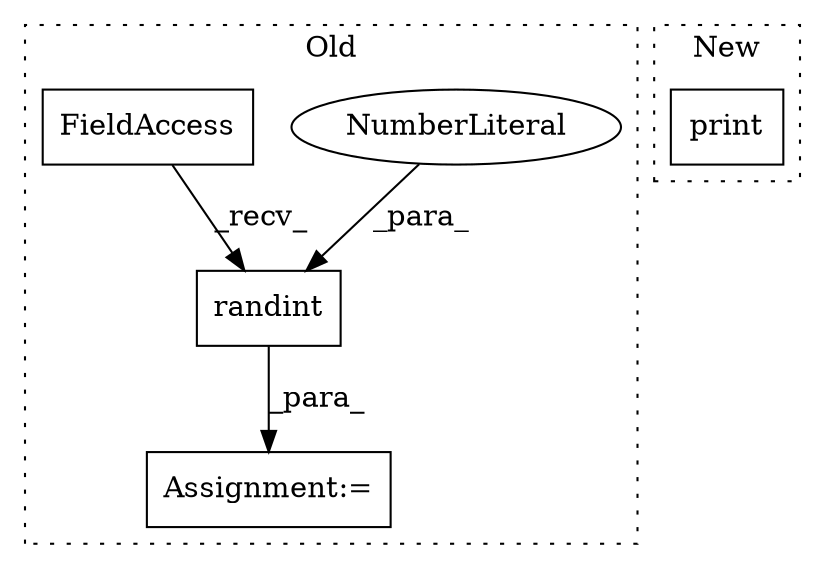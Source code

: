digraph G {
subgraph cluster0 {
1 [label="randint" a="32" s="4803,4821" l="8,1" shape="box"];
3 [label="NumberLiteral" a="34" s="4811" l="2" shape="ellipse"];
4 [label="Assignment:=" a="7" s="4789" l="1" shape="box"];
5 [label="FieldAccess" a="22" s="4790" l="12" shape="box"];
label = "Old";
style="dotted";
}
subgraph cluster1 {
2 [label="print" a="32" s="4691,4823" l="6,1" shape="box"];
label = "New";
style="dotted";
}
1 -> 4 [label="_para_"];
3 -> 1 [label="_para_"];
5 -> 1 [label="_recv_"];
}